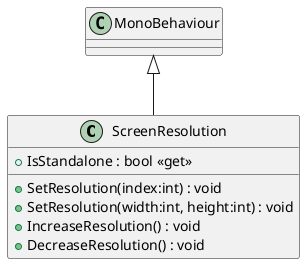 @startuml
class ScreenResolution {
    + SetResolution(index:int) : void
    + SetResolution(width:int, height:int) : void
    + IncreaseResolution() : void
    + DecreaseResolution() : void
    + IsStandalone : bool <<get>>
}
MonoBehaviour <|-- ScreenResolution
@enduml
